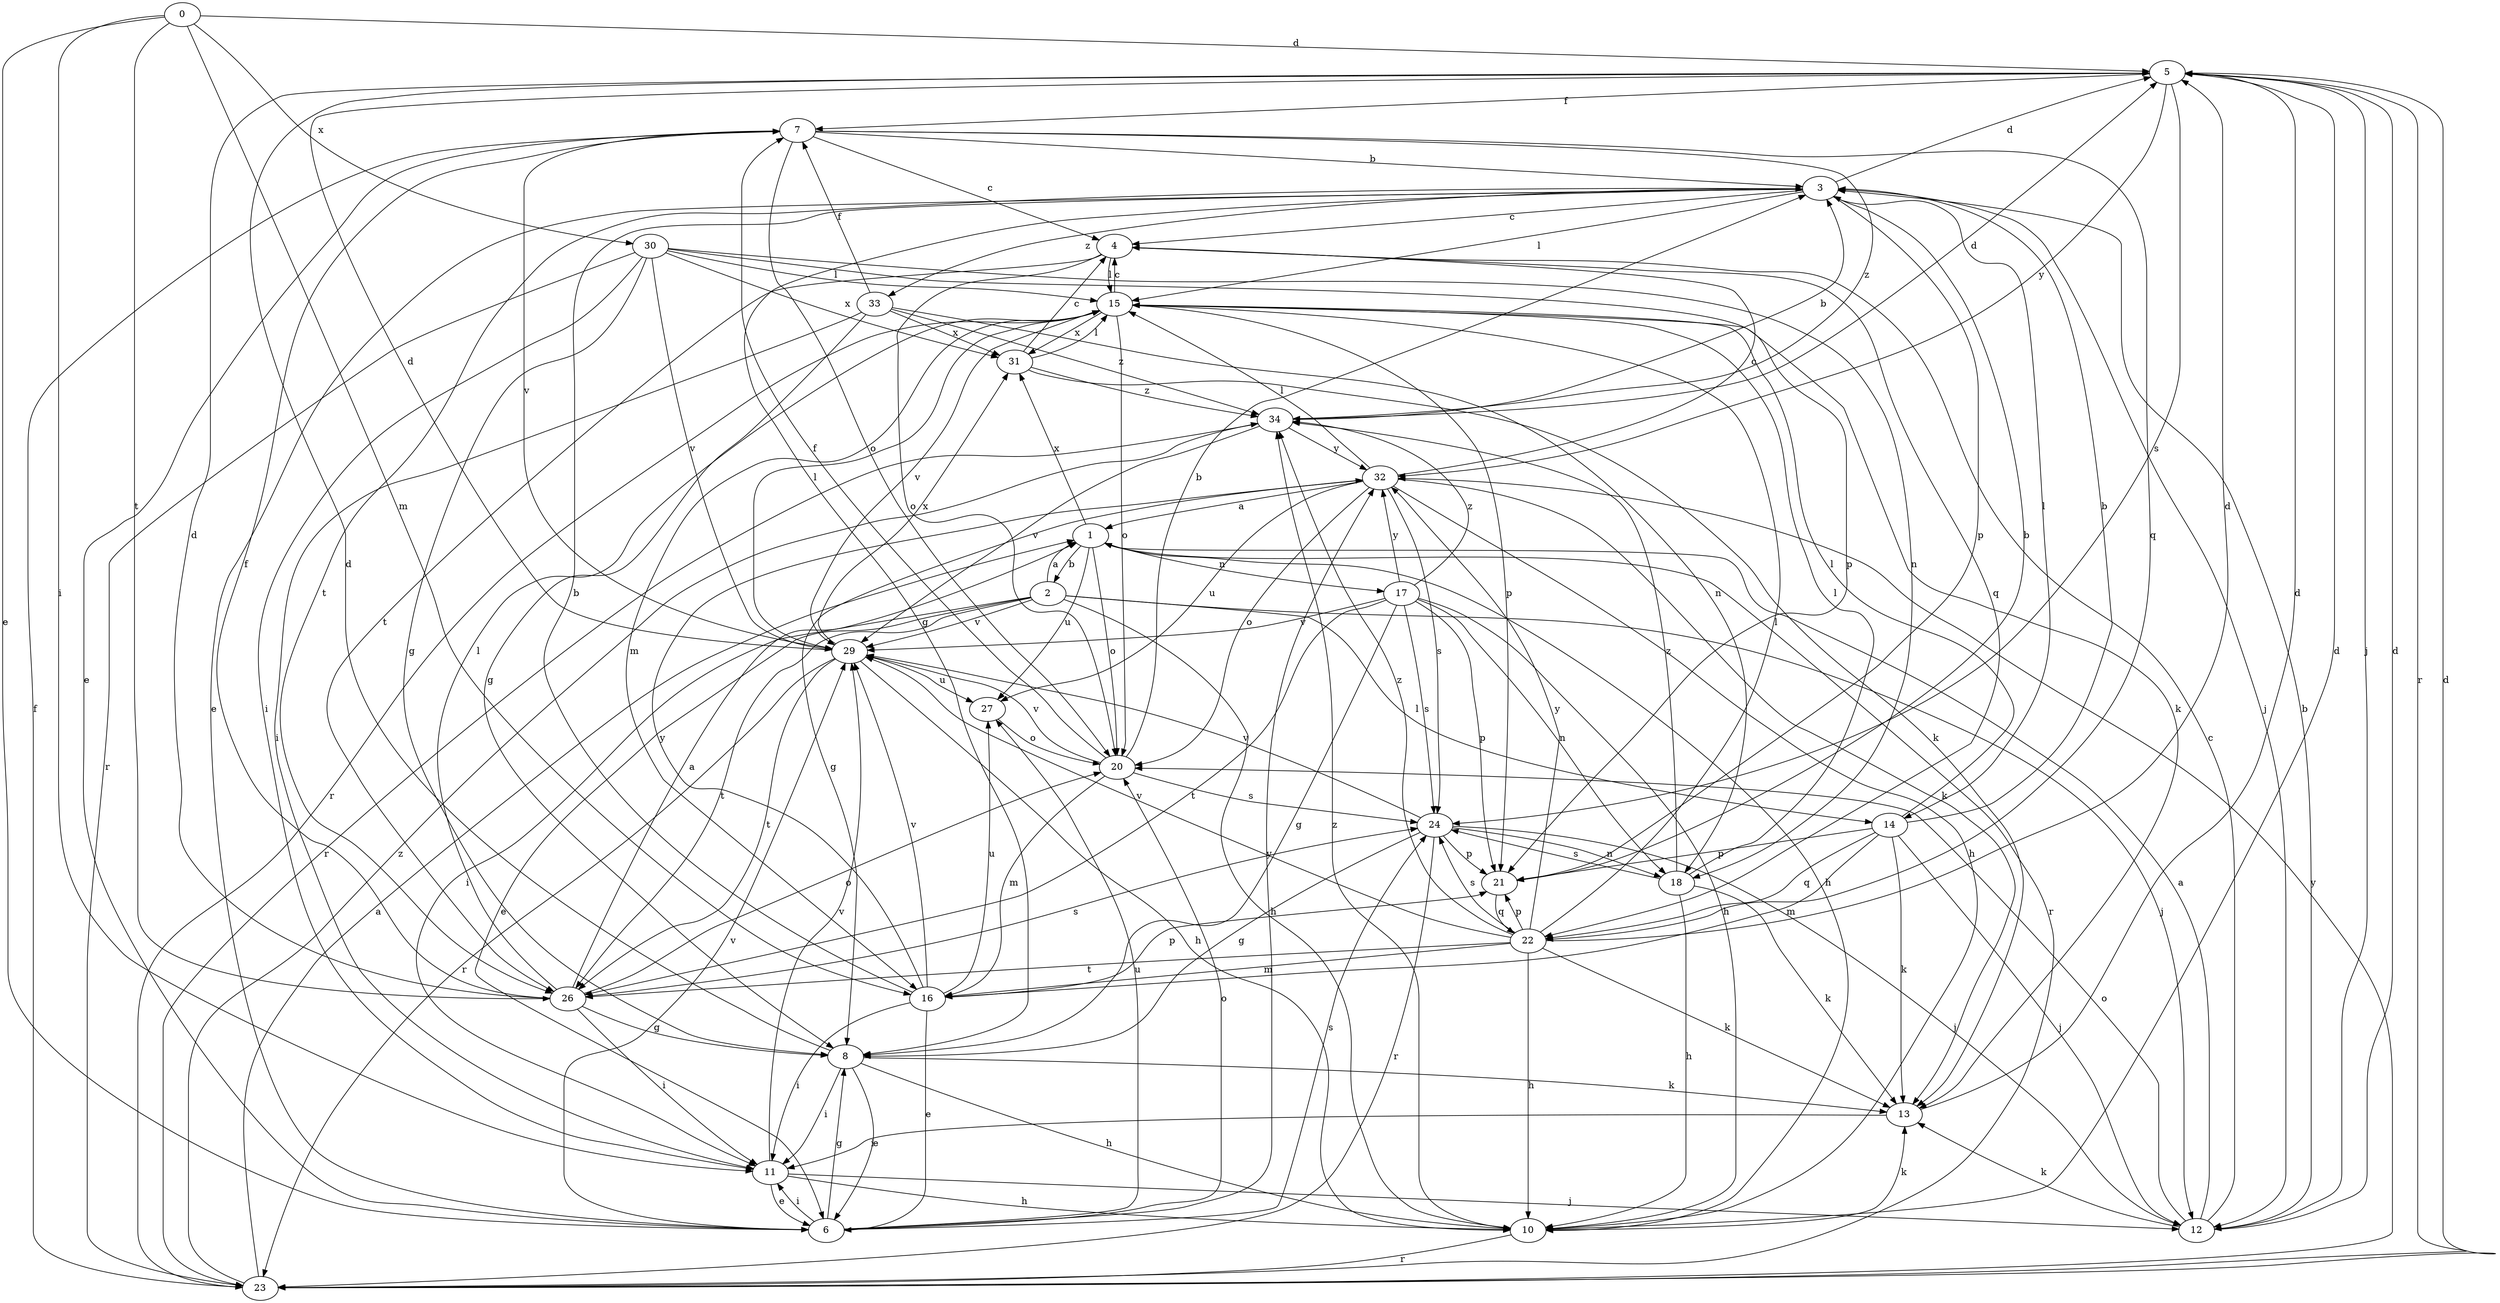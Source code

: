 strict digraph  {
0;
1;
2;
3;
4;
5;
6;
7;
8;
10;
11;
12;
13;
14;
15;
16;
17;
18;
20;
21;
22;
23;
24;
26;
27;
29;
30;
31;
32;
33;
34;
0 -> 5  [label=d];
0 -> 6  [label=e];
0 -> 11  [label=i];
0 -> 16  [label=m];
0 -> 26  [label=t];
0 -> 30  [label=x];
1 -> 2  [label=b];
1 -> 10  [label=h];
1 -> 17  [label=n];
1 -> 20  [label=o];
1 -> 23  [label=r];
1 -> 27  [label=u];
1 -> 31  [label=x];
2 -> 1  [label=a];
2 -> 6  [label=e];
2 -> 10  [label=h];
2 -> 11  [label=i];
2 -> 12  [label=j];
2 -> 14  [label=l];
2 -> 26  [label=t];
2 -> 29  [label=v];
3 -> 4  [label=c];
3 -> 5  [label=d];
3 -> 6  [label=e];
3 -> 8  [label=g];
3 -> 12  [label=j];
3 -> 14  [label=l];
3 -> 15  [label=l];
3 -> 21  [label=p];
3 -> 26  [label=t];
3 -> 33  [label=z];
4 -> 15  [label=l];
4 -> 20  [label=o];
4 -> 22  [label=q];
4 -> 26  [label=t];
5 -> 7  [label=f];
5 -> 12  [label=j];
5 -> 23  [label=r];
5 -> 24  [label=s];
5 -> 32  [label=y];
6 -> 8  [label=g];
6 -> 11  [label=i];
6 -> 20  [label=o];
6 -> 24  [label=s];
6 -> 27  [label=u];
6 -> 29  [label=v];
6 -> 32  [label=y];
7 -> 3  [label=b];
7 -> 4  [label=c];
7 -> 6  [label=e];
7 -> 20  [label=o];
7 -> 22  [label=q];
7 -> 29  [label=v];
7 -> 34  [label=z];
8 -> 5  [label=d];
8 -> 6  [label=e];
8 -> 10  [label=h];
8 -> 11  [label=i];
8 -> 13  [label=k];
10 -> 5  [label=d];
10 -> 13  [label=k];
10 -> 23  [label=r];
10 -> 34  [label=z];
11 -> 6  [label=e];
11 -> 10  [label=h];
11 -> 12  [label=j];
11 -> 29  [label=v];
12 -> 1  [label=a];
12 -> 3  [label=b];
12 -> 4  [label=c];
12 -> 5  [label=d];
12 -> 13  [label=k];
12 -> 20  [label=o];
13 -> 5  [label=d];
13 -> 11  [label=i];
14 -> 3  [label=b];
14 -> 12  [label=j];
14 -> 13  [label=k];
14 -> 15  [label=l];
14 -> 16  [label=m];
14 -> 21  [label=p];
14 -> 22  [label=q];
15 -> 4  [label=c];
15 -> 13  [label=k];
15 -> 16  [label=m];
15 -> 20  [label=o];
15 -> 21  [label=p];
15 -> 23  [label=r];
15 -> 29  [label=v];
15 -> 31  [label=x];
16 -> 3  [label=b];
16 -> 6  [label=e];
16 -> 11  [label=i];
16 -> 21  [label=p];
16 -> 27  [label=u];
16 -> 29  [label=v];
16 -> 32  [label=y];
17 -> 8  [label=g];
17 -> 10  [label=h];
17 -> 18  [label=n];
17 -> 21  [label=p];
17 -> 24  [label=s];
17 -> 26  [label=t];
17 -> 29  [label=v];
17 -> 32  [label=y];
17 -> 34  [label=z];
18 -> 10  [label=h];
18 -> 13  [label=k];
18 -> 15  [label=l];
18 -> 24  [label=s];
18 -> 34  [label=z];
20 -> 3  [label=b];
20 -> 7  [label=f];
20 -> 16  [label=m];
20 -> 24  [label=s];
20 -> 29  [label=v];
21 -> 3  [label=b];
21 -> 22  [label=q];
22 -> 5  [label=d];
22 -> 10  [label=h];
22 -> 13  [label=k];
22 -> 15  [label=l];
22 -> 16  [label=m];
22 -> 21  [label=p];
22 -> 24  [label=s];
22 -> 26  [label=t];
22 -> 29  [label=v];
22 -> 32  [label=y];
22 -> 34  [label=z];
23 -> 1  [label=a];
23 -> 5  [label=d];
23 -> 7  [label=f];
23 -> 32  [label=y];
23 -> 34  [label=z];
24 -> 8  [label=g];
24 -> 12  [label=j];
24 -> 18  [label=n];
24 -> 21  [label=p];
24 -> 23  [label=r];
24 -> 29  [label=v];
26 -> 1  [label=a];
26 -> 5  [label=d];
26 -> 7  [label=f];
26 -> 8  [label=g];
26 -> 11  [label=i];
26 -> 15  [label=l];
26 -> 20  [label=o];
26 -> 24  [label=s];
27 -> 20  [label=o];
29 -> 5  [label=d];
29 -> 10  [label=h];
29 -> 15  [label=l];
29 -> 23  [label=r];
29 -> 26  [label=t];
29 -> 27  [label=u];
29 -> 31  [label=x];
30 -> 8  [label=g];
30 -> 11  [label=i];
30 -> 15  [label=l];
30 -> 18  [label=n];
30 -> 21  [label=p];
30 -> 23  [label=r];
30 -> 29  [label=v];
30 -> 31  [label=x];
31 -> 4  [label=c];
31 -> 13  [label=k];
31 -> 15  [label=l];
31 -> 34  [label=z];
32 -> 1  [label=a];
32 -> 4  [label=c];
32 -> 8  [label=g];
32 -> 10  [label=h];
32 -> 13  [label=k];
32 -> 15  [label=l];
32 -> 20  [label=o];
32 -> 24  [label=s];
32 -> 27  [label=u];
33 -> 7  [label=f];
33 -> 8  [label=g];
33 -> 11  [label=i];
33 -> 18  [label=n];
33 -> 31  [label=x];
33 -> 34  [label=z];
34 -> 3  [label=b];
34 -> 5  [label=d];
34 -> 23  [label=r];
34 -> 29  [label=v];
34 -> 32  [label=y];
}
